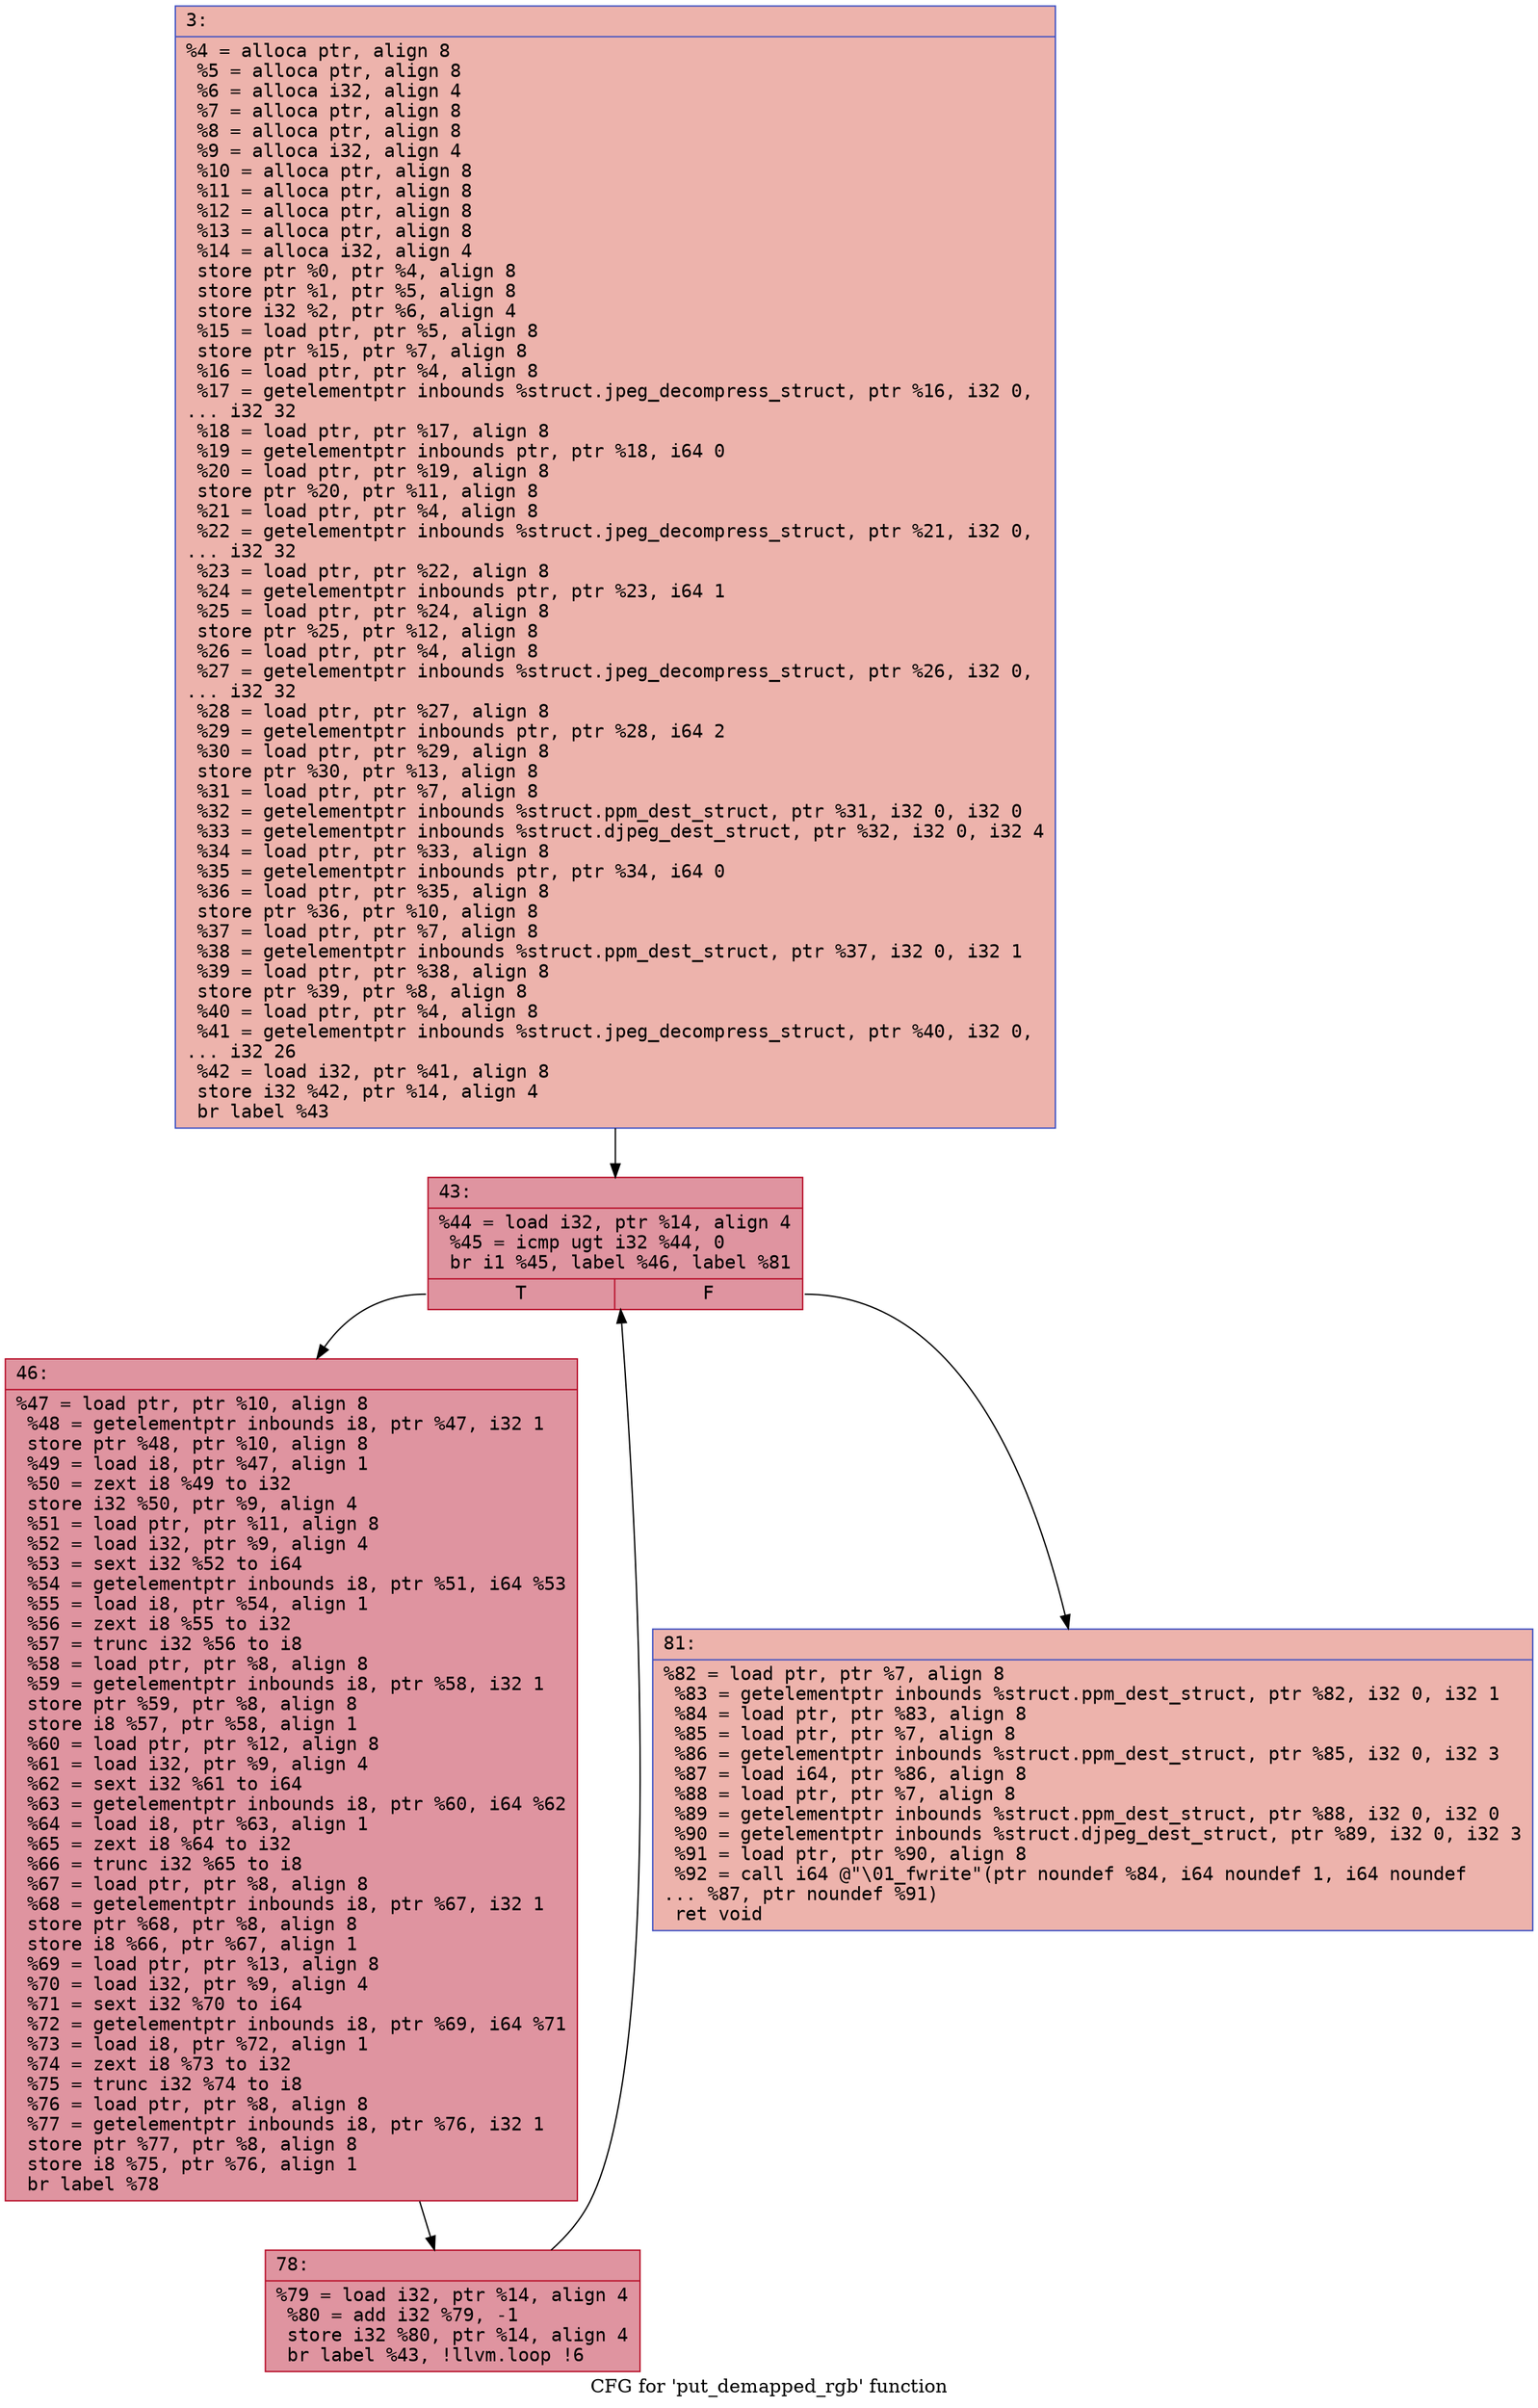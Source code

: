 digraph "CFG for 'put_demapped_rgb' function" {
	label="CFG for 'put_demapped_rgb' function";

	Node0x600000df2990 [shape=record,color="#3d50c3ff", style=filled, fillcolor="#d6524470" fontname="Courier",label="{3:\l|  %4 = alloca ptr, align 8\l  %5 = alloca ptr, align 8\l  %6 = alloca i32, align 4\l  %7 = alloca ptr, align 8\l  %8 = alloca ptr, align 8\l  %9 = alloca i32, align 4\l  %10 = alloca ptr, align 8\l  %11 = alloca ptr, align 8\l  %12 = alloca ptr, align 8\l  %13 = alloca ptr, align 8\l  %14 = alloca i32, align 4\l  store ptr %0, ptr %4, align 8\l  store ptr %1, ptr %5, align 8\l  store i32 %2, ptr %6, align 4\l  %15 = load ptr, ptr %5, align 8\l  store ptr %15, ptr %7, align 8\l  %16 = load ptr, ptr %4, align 8\l  %17 = getelementptr inbounds %struct.jpeg_decompress_struct, ptr %16, i32 0,\l... i32 32\l  %18 = load ptr, ptr %17, align 8\l  %19 = getelementptr inbounds ptr, ptr %18, i64 0\l  %20 = load ptr, ptr %19, align 8\l  store ptr %20, ptr %11, align 8\l  %21 = load ptr, ptr %4, align 8\l  %22 = getelementptr inbounds %struct.jpeg_decompress_struct, ptr %21, i32 0,\l... i32 32\l  %23 = load ptr, ptr %22, align 8\l  %24 = getelementptr inbounds ptr, ptr %23, i64 1\l  %25 = load ptr, ptr %24, align 8\l  store ptr %25, ptr %12, align 8\l  %26 = load ptr, ptr %4, align 8\l  %27 = getelementptr inbounds %struct.jpeg_decompress_struct, ptr %26, i32 0,\l... i32 32\l  %28 = load ptr, ptr %27, align 8\l  %29 = getelementptr inbounds ptr, ptr %28, i64 2\l  %30 = load ptr, ptr %29, align 8\l  store ptr %30, ptr %13, align 8\l  %31 = load ptr, ptr %7, align 8\l  %32 = getelementptr inbounds %struct.ppm_dest_struct, ptr %31, i32 0, i32 0\l  %33 = getelementptr inbounds %struct.djpeg_dest_struct, ptr %32, i32 0, i32 4\l  %34 = load ptr, ptr %33, align 8\l  %35 = getelementptr inbounds ptr, ptr %34, i64 0\l  %36 = load ptr, ptr %35, align 8\l  store ptr %36, ptr %10, align 8\l  %37 = load ptr, ptr %7, align 8\l  %38 = getelementptr inbounds %struct.ppm_dest_struct, ptr %37, i32 0, i32 1\l  %39 = load ptr, ptr %38, align 8\l  store ptr %39, ptr %8, align 8\l  %40 = load ptr, ptr %4, align 8\l  %41 = getelementptr inbounds %struct.jpeg_decompress_struct, ptr %40, i32 0,\l... i32 26\l  %42 = load i32, ptr %41, align 8\l  store i32 %42, ptr %14, align 4\l  br label %43\l}"];
	Node0x600000df2990 -> Node0x600000df29e0[tooltip="3 -> 43\nProbability 100.00%" ];
	Node0x600000df29e0 [shape=record,color="#b70d28ff", style=filled, fillcolor="#b70d2870" fontname="Courier",label="{43:\l|  %44 = load i32, ptr %14, align 4\l  %45 = icmp ugt i32 %44, 0\l  br i1 %45, label %46, label %81\l|{<s0>T|<s1>F}}"];
	Node0x600000df29e0:s0 -> Node0x600000df2a30[tooltip="43 -> 46\nProbability 96.88%" ];
	Node0x600000df29e0:s1 -> Node0x600000df2ad0[tooltip="43 -> 81\nProbability 3.12%" ];
	Node0x600000df2a30 [shape=record,color="#b70d28ff", style=filled, fillcolor="#b70d2870" fontname="Courier",label="{46:\l|  %47 = load ptr, ptr %10, align 8\l  %48 = getelementptr inbounds i8, ptr %47, i32 1\l  store ptr %48, ptr %10, align 8\l  %49 = load i8, ptr %47, align 1\l  %50 = zext i8 %49 to i32\l  store i32 %50, ptr %9, align 4\l  %51 = load ptr, ptr %11, align 8\l  %52 = load i32, ptr %9, align 4\l  %53 = sext i32 %52 to i64\l  %54 = getelementptr inbounds i8, ptr %51, i64 %53\l  %55 = load i8, ptr %54, align 1\l  %56 = zext i8 %55 to i32\l  %57 = trunc i32 %56 to i8\l  %58 = load ptr, ptr %8, align 8\l  %59 = getelementptr inbounds i8, ptr %58, i32 1\l  store ptr %59, ptr %8, align 8\l  store i8 %57, ptr %58, align 1\l  %60 = load ptr, ptr %12, align 8\l  %61 = load i32, ptr %9, align 4\l  %62 = sext i32 %61 to i64\l  %63 = getelementptr inbounds i8, ptr %60, i64 %62\l  %64 = load i8, ptr %63, align 1\l  %65 = zext i8 %64 to i32\l  %66 = trunc i32 %65 to i8\l  %67 = load ptr, ptr %8, align 8\l  %68 = getelementptr inbounds i8, ptr %67, i32 1\l  store ptr %68, ptr %8, align 8\l  store i8 %66, ptr %67, align 1\l  %69 = load ptr, ptr %13, align 8\l  %70 = load i32, ptr %9, align 4\l  %71 = sext i32 %70 to i64\l  %72 = getelementptr inbounds i8, ptr %69, i64 %71\l  %73 = load i8, ptr %72, align 1\l  %74 = zext i8 %73 to i32\l  %75 = trunc i32 %74 to i8\l  %76 = load ptr, ptr %8, align 8\l  %77 = getelementptr inbounds i8, ptr %76, i32 1\l  store ptr %77, ptr %8, align 8\l  store i8 %75, ptr %76, align 1\l  br label %78\l}"];
	Node0x600000df2a30 -> Node0x600000df2a80[tooltip="46 -> 78\nProbability 100.00%" ];
	Node0x600000df2a80 [shape=record,color="#b70d28ff", style=filled, fillcolor="#b70d2870" fontname="Courier",label="{78:\l|  %79 = load i32, ptr %14, align 4\l  %80 = add i32 %79, -1\l  store i32 %80, ptr %14, align 4\l  br label %43, !llvm.loop !6\l}"];
	Node0x600000df2a80 -> Node0x600000df29e0[tooltip="78 -> 43\nProbability 100.00%" ];
	Node0x600000df2ad0 [shape=record,color="#3d50c3ff", style=filled, fillcolor="#d6524470" fontname="Courier",label="{81:\l|  %82 = load ptr, ptr %7, align 8\l  %83 = getelementptr inbounds %struct.ppm_dest_struct, ptr %82, i32 0, i32 1\l  %84 = load ptr, ptr %83, align 8\l  %85 = load ptr, ptr %7, align 8\l  %86 = getelementptr inbounds %struct.ppm_dest_struct, ptr %85, i32 0, i32 3\l  %87 = load i64, ptr %86, align 8\l  %88 = load ptr, ptr %7, align 8\l  %89 = getelementptr inbounds %struct.ppm_dest_struct, ptr %88, i32 0, i32 0\l  %90 = getelementptr inbounds %struct.djpeg_dest_struct, ptr %89, i32 0, i32 3\l  %91 = load ptr, ptr %90, align 8\l  %92 = call i64 @\"\\01_fwrite\"(ptr noundef %84, i64 noundef 1, i64 noundef\l... %87, ptr noundef %91)\l  ret void\l}"];
}
